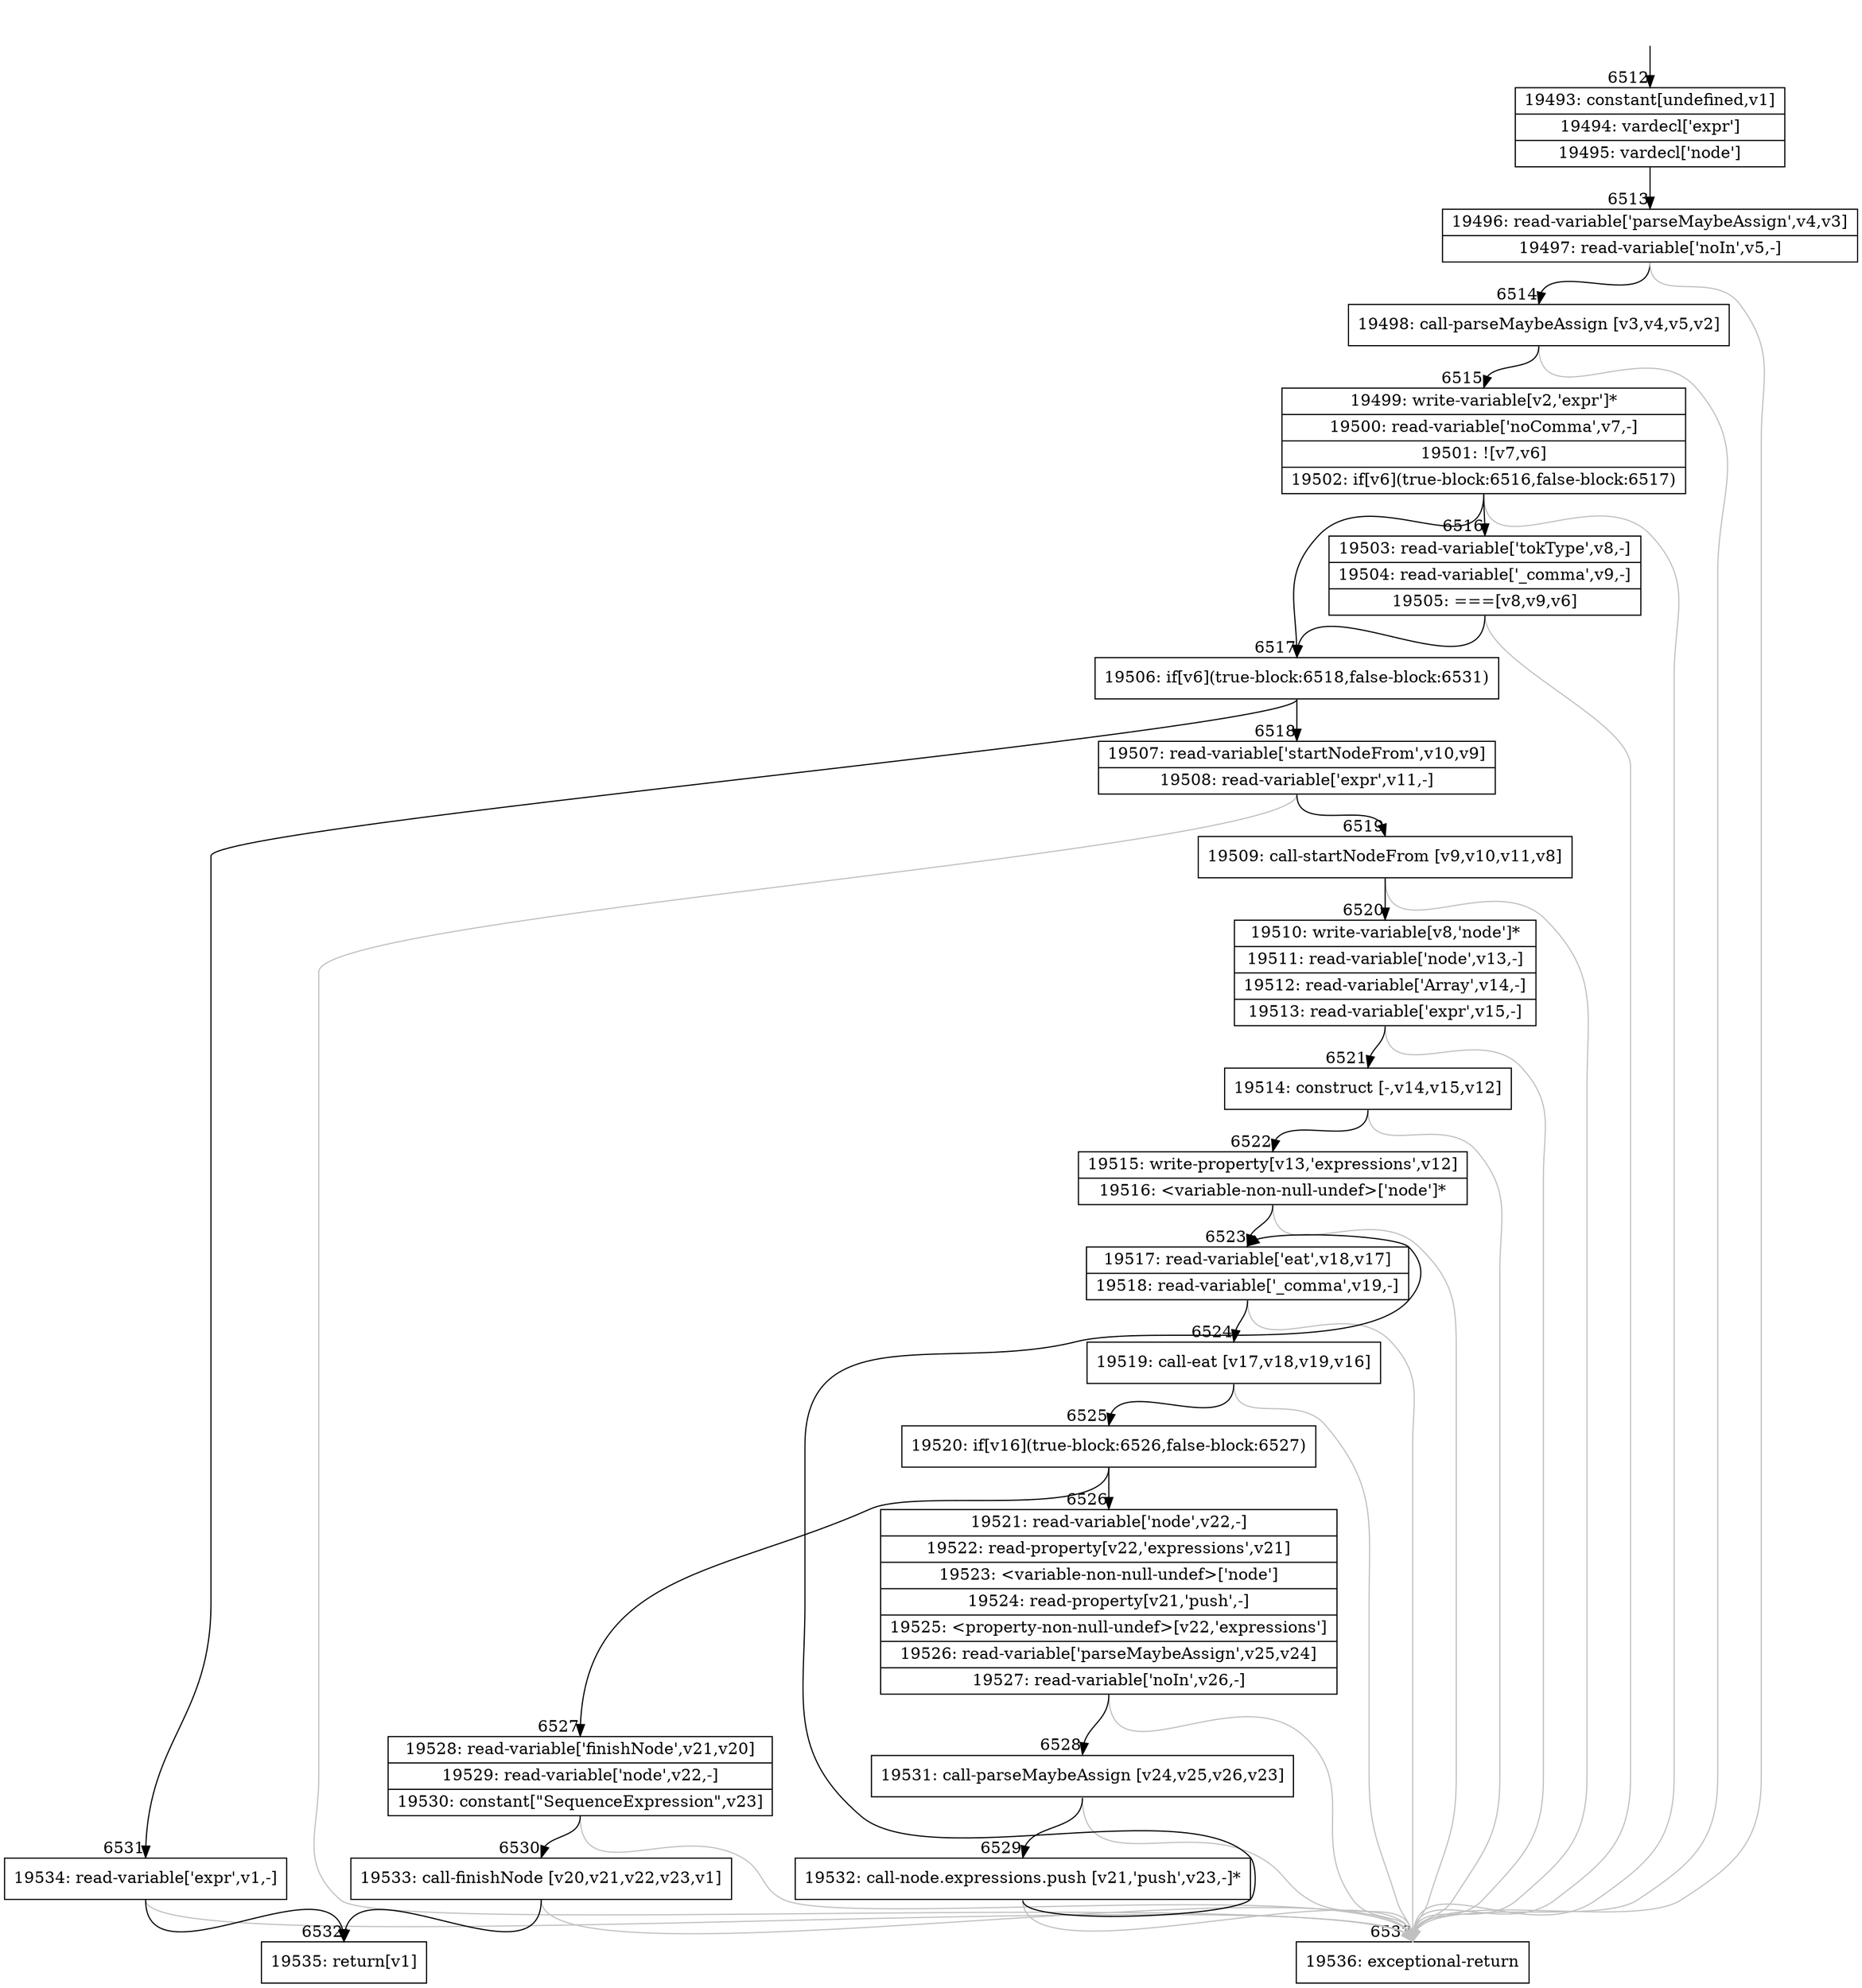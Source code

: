 digraph {
rankdir="TD"
BB_entry370[shape=none,label=""];
BB_entry370 -> BB6512 [tailport=s, headport=n, headlabel="    6512"]
BB6512 [shape=record label="{19493: constant[undefined,v1]|19494: vardecl['expr']|19495: vardecl['node']}" ] 
BB6512 -> BB6513 [tailport=s, headport=n, headlabel="      6513"]
BB6513 [shape=record label="{19496: read-variable['parseMaybeAssign',v4,v3]|19497: read-variable['noIn',v5,-]}" ] 
BB6513 -> BB6514 [tailport=s, headport=n, headlabel="      6514"]
BB6513 -> BB6533 [tailport=s, headport=n, color=gray, headlabel="      6533"]
BB6514 [shape=record label="{19498: call-parseMaybeAssign [v3,v4,v5,v2]}" ] 
BB6514 -> BB6515 [tailport=s, headport=n, headlabel="      6515"]
BB6514 -> BB6533 [tailport=s, headport=n, color=gray]
BB6515 [shape=record label="{19499: write-variable[v2,'expr']*|19500: read-variable['noComma',v7,-]|19501: ![v7,v6]|19502: if[v6](true-block:6516,false-block:6517)}" ] 
BB6515 -> BB6517 [tailport=s, headport=n, headlabel="      6517"]
BB6515 -> BB6516 [tailport=s, headport=n, headlabel="      6516"]
BB6515 -> BB6533 [tailport=s, headport=n, color=gray]
BB6516 [shape=record label="{19503: read-variable['tokType',v8,-]|19504: read-variable['_comma',v9,-]|19505: ===[v8,v9,v6]}" ] 
BB6516 -> BB6517 [tailport=s, headport=n]
BB6516 -> BB6533 [tailport=s, headport=n, color=gray]
BB6517 [shape=record label="{19506: if[v6](true-block:6518,false-block:6531)}" ] 
BB6517 -> BB6518 [tailport=s, headport=n, headlabel="      6518"]
BB6517 -> BB6531 [tailport=s, headport=n, headlabel="      6531"]
BB6518 [shape=record label="{19507: read-variable['startNodeFrom',v10,v9]|19508: read-variable['expr',v11,-]}" ] 
BB6518 -> BB6519 [tailport=s, headport=n, headlabel="      6519"]
BB6518 -> BB6533 [tailport=s, headport=n, color=gray]
BB6519 [shape=record label="{19509: call-startNodeFrom [v9,v10,v11,v8]}" ] 
BB6519 -> BB6520 [tailport=s, headport=n, headlabel="      6520"]
BB6519 -> BB6533 [tailport=s, headport=n, color=gray]
BB6520 [shape=record label="{19510: write-variable[v8,'node']*|19511: read-variable['node',v13,-]|19512: read-variable['Array',v14,-]|19513: read-variable['expr',v15,-]}" ] 
BB6520 -> BB6521 [tailport=s, headport=n, headlabel="      6521"]
BB6520 -> BB6533 [tailport=s, headport=n, color=gray]
BB6521 [shape=record label="{19514: construct [-,v14,v15,v12]}" ] 
BB6521 -> BB6522 [tailport=s, headport=n, headlabel="      6522"]
BB6521 -> BB6533 [tailport=s, headport=n, color=gray]
BB6522 [shape=record label="{19515: write-property[v13,'expressions',v12]|19516: \<variable-non-null-undef\>['node']*}" ] 
BB6522 -> BB6523 [tailport=s, headport=n, headlabel="      6523"]
BB6522 -> BB6533 [tailport=s, headport=n, color=gray]
BB6523 [shape=record label="{19517: read-variable['eat',v18,v17]|19518: read-variable['_comma',v19,-]}" ] 
BB6523 -> BB6524 [tailport=s, headport=n, headlabel="      6524"]
BB6523 -> BB6533 [tailport=s, headport=n, color=gray]
BB6524 [shape=record label="{19519: call-eat [v17,v18,v19,v16]}" ] 
BB6524 -> BB6525 [tailport=s, headport=n, headlabel="      6525"]
BB6524 -> BB6533 [tailport=s, headport=n, color=gray]
BB6525 [shape=record label="{19520: if[v16](true-block:6526,false-block:6527)}" ] 
BB6525 -> BB6526 [tailport=s, headport=n, headlabel="      6526"]
BB6525 -> BB6527 [tailport=s, headport=n, headlabel="      6527"]
BB6526 [shape=record label="{19521: read-variable['node',v22,-]|19522: read-property[v22,'expressions',v21]|19523: \<variable-non-null-undef\>['node']|19524: read-property[v21,'push',-]|19525: \<property-non-null-undef\>[v22,'expressions']|19526: read-variable['parseMaybeAssign',v25,v24]|19527: read-variable['noIn',v26,-]}" ] 
BB6526 -> BB6528 [tailport=s, headport=n, headlabel="      6528"]
BB6526 -> BB6533 [tailport=s, headport=n, color=gray]
BB6527 [shape=record label="{19528: read-variable['finishNode',v21,v20]|19529: read-variable['node',v22,-]|19530: constant[\"SequenceExpression\",v23]}" ] 
BB6527 -> BB6530 [tailport=s, headport=n, headlabel="      6530"]
BB6527 -> BB6533 [tailport=s, headport=n, color=gray]
BB6528 [shape=record label="{19531: call-parseMaybeAssign [v24,v25,v26,v23]}" ] 
BB6528 -> BB6529 [tailport=s, headport=n, headlabel="      6529"]
BB6528 -> BB6533 [tailport=s, headport=n, color=gray]
BB6529 [shape=record label="{19532: call-node.expressions.push [v21,'push',v23,-]*}" ] 
BB6529 -> BB6523 [tailport=s, headport=n]
BB6529 -> BB6533 [tailport=s, headport=n, color=gray]
BB6530 [shape=record label="{19533: call-finishNode [v20,v21,v22,v23,v1]}" ] 
BB6530 -> BB6532 [tailport=s, headport=n, headlabel="      6532"]
BB6530 -> BB6533 [tailport=s, headport=n, color=gray]
BB6531 [shape=record label="{19534: read-variable['expr',v1,-]}" ] 
BB6531 -> BB6532 [tailport=s, headport=n]
BB6531 -> BB6533 [tailport=s, headport=n, color=gray]
BB6532 [shape=record label="{19535: return[v1]}" ] 
BB6533 [shape=record label="{19536: exceptional-return}" ] 
//#$~ 6371
}
